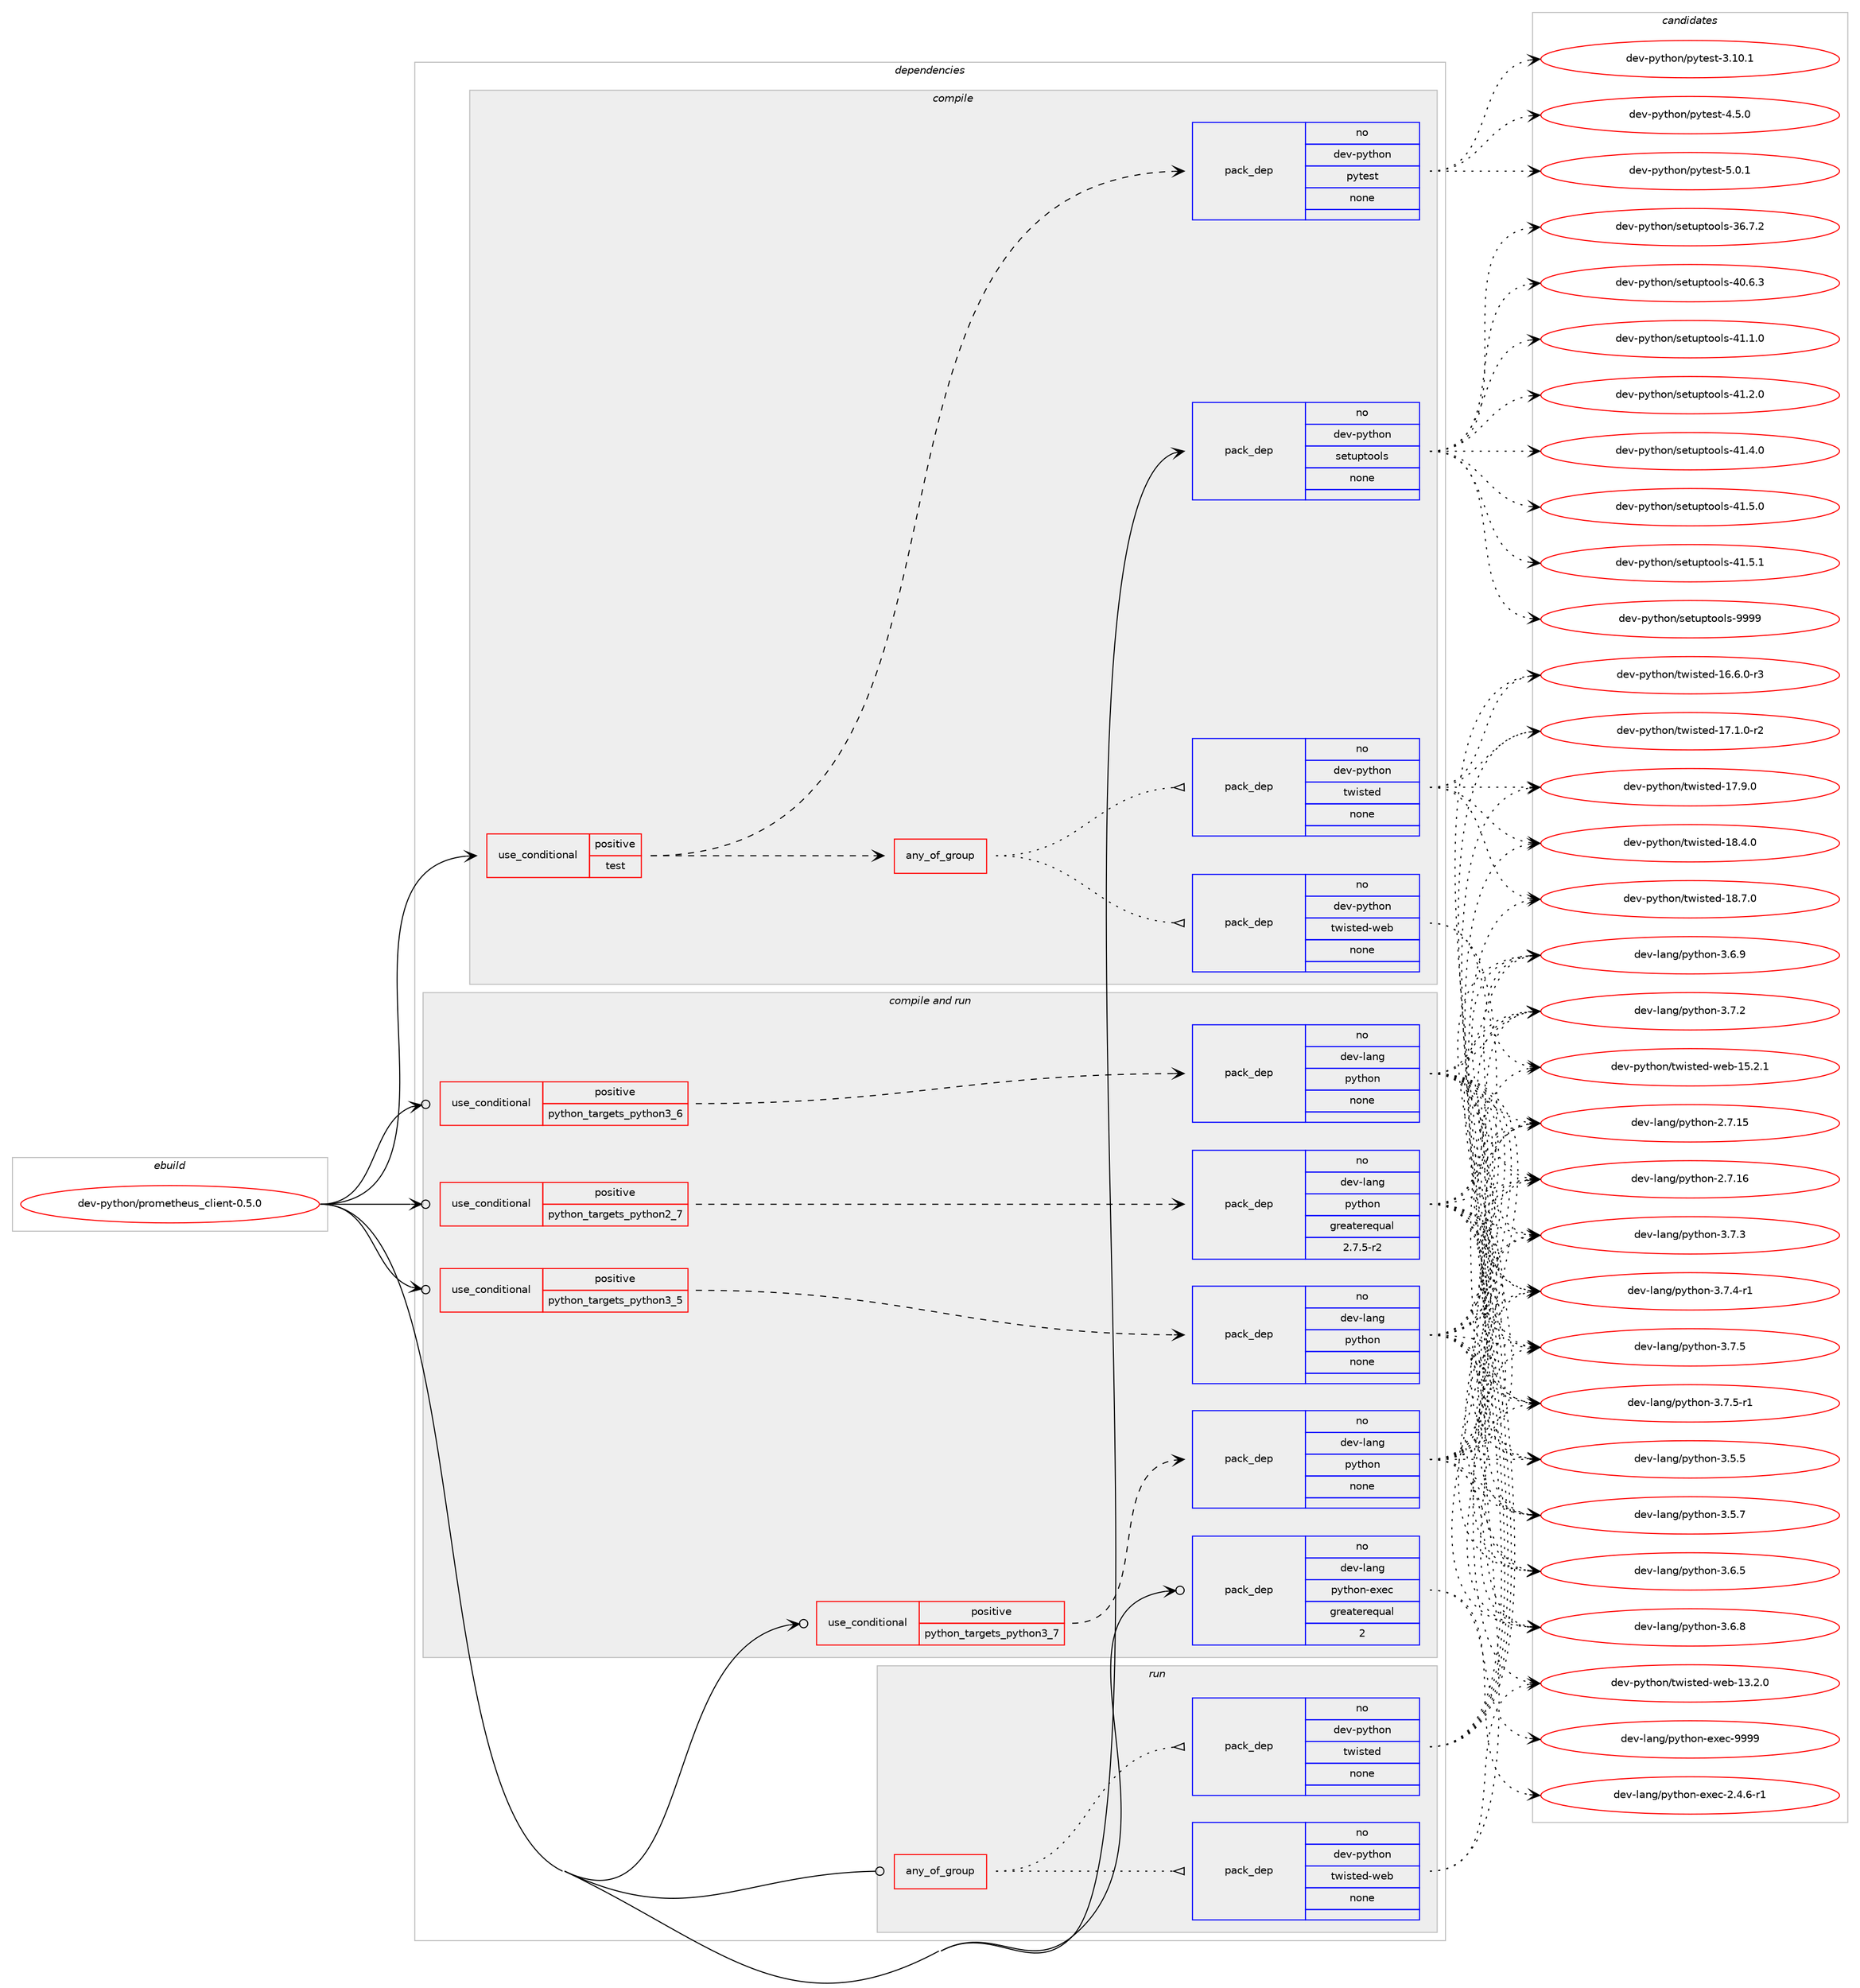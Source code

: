 digraph prolog {

# *************
# Graph options
# *************

newrank=true;
concentrate=true;
compound=true;
graph [rankdir=LR,fontname=Helvetica,fontsize=10,ranksep=1.5];#, ranksep=2.5, nodesep=0.2];
edge  [arrowhead=vee];
node  [fontname=Helvetica,fontsize=10];

# **********
# The ebuild
# **********

subgraph cluster_leftcol {
color=gray;
rank=same;
label=<<i>ebuild</i>>;
id [label="dev-python/prometheus_client-0.5.0", color=red, width=4, href="../dev-python/prometheus_client-0.5.0.svg"];
}

# ****************
# The dependencies
# ****************

subgraph cluster_midcol {
color=gray;
label=<<i>dependencies</i>>;
subgraph cluster_compile {
fillcolor="#eeeeee";
style=filled;
label=<<i>compile</i>>;
subgraph cond144912 {
dependency623017 [label=<<TABLE BORDER="0" CELLBORDER="1" CELLSPACING="0" CELLPADDING="4"><TR><TD ROWSPAN="3" CELLPADDING="10">use_conditional</TD></TR><TR><TD>positive</TD></TR><TR><TD>test</TD></TR></TABLE>>, shape=none, color=red];
subgraph any11467 {
dependency623018 [label=<<TABLE BORDER="0" CELLBORDER="1" CELLSPACING="0" CELLPADDING="4"><TR><TD CELLPADDING="10">any_of_group</TD></TR></TABLE>>, shape=none, color=red];subgraph pack466265 {
dependency623019 [label=<<TABLE BORDER="0" CELLBORDER="1" CELLSPACING="0" CELLPADDING="4" WIDTH="220"><TR><TD ROWSPAN="6" CELLPADDING="30">pack_dep</TD></TR><TR><TD WIDTH="110">no</TD></TR><TR><TD>dev-python</TD></TR><TR><TD>twisted</TD></TR><TR><TD>none</TD></TR><TR><TD></TD></TR></TABLE>>, shape=none, color=blue];
}
dependency623018:e -> dependency623019:w [weight=20,style="dotted",arrowhead="oinv"];
subgraph pack466266 {
dependency623020 [label=<<TABLE BORDER="0" CELLBORDER="1" CELLSPACING="0" CELLPADDING="4" WIDTH="220"><TR><TD ROWSPAN="6" CELLPADDING="30">pack_dep</TD></TR><TR><TD WIDTH="110">no</TD></TR><TR><TD>dev-python</TD></TR><TR><TD>twisted-web</TD></TR><TR><TD>none</TD></TR><TR><TD></TD></TR></TABLE>>, shape=none, color=blue];
}
dependency623018:e -> dependency623020:w [weight=20,style="dotted",arrowhead="oinv"];
}
dependency623017:e -> dependency623018:w [weight=20,style="dashed",arrowhead="vee"];
subgraph pack466267 {
dependency623021 [label=<<TABLE BORDER="0" CELLBORDER="1" CELLSPACING="0" CELLPADDING="4" WIDTH="220"><TR><TD ROWSPAN="6" CELLPADDING="30">pack_dep</TD></TR><TR><TD WIDTH="110">no</TD></TR><TR><TD>dev-python</TD></TR><TR><TD>pytest</TD></TR><TR><TD>none</TD></TR><TR><TD></TD></TR></TABLE>>, shape=none, color=blue];
}
dependency623017:e -> dependency623021:w [weight=20,style="dashed",arrowhead="vee"];
}
id:e -> dependency623017:w [weight=20,style="solid",arrowhead="vee"];
subgraph pack466268 {
dependency623022 [label=<<TABLE BORDER="0" CELLBORDER="1" CELLSPACING="0" CELLPADDING="4" WIDTH="220"><TR><TD ROWSPAN="6" CELLPADDING="30">pack_dep</TD></TR><TR><TD WIDTH="110">no</TD></TR><TR><TD>dev-python</TD></TR><TR><TD>setuptools</TD></TR><TR><TD>none</TD></TR><TR><TD></TD></TR></TABLE>>, shape=none, color=blue];
}
id:e -> dependency623022:w [weight=20,style="solid",arrowhead="vee"];
}
subgraph cluster_compileandrun {
fillcolor="#eeeeee";
style=filled;
label=<<i>compile and run</i>>;
subgraph cond144913 {
dependency623023 [label=<<TABLE BORDER="0" CELLBORDER="1" CELLSPACING="0" CELLPADDING="4"><TR><TD ROWSPAN="3" CELLPADDING="10">use_conditional</TD></TR><TR><TD>positive</TD></TR><TR><TD>python_targets_python2_7</TD></TR></TABLE>>, shape=none, color=red];
subgraph pack466269 {
dependency623024 [label=<<TABLE BORDER="0" CELLBORDER="1" CELLSPACING="0" CELLPADDING="4" WIDTH="220"><TR><TD ROWSPAN="6" CELLPADDING="30">pack_dep</TD></TR><TR><TD WIDTH="110">no</TD></TR><TR><TD>dev-lang</TD></TR><TR><TD>python</TD></TR><TR><TD>greaterequal</TD></TR><TR><TD>2.7.5-r2</TD></TR></TABLE>>, shape=none, color=blue];
}
dependency623023:e -> dependency623024:w [weight=20,style="dashed",arrowhead="vee"];
}
id:e -> dependency623023:w [weight=20,style="solid",arrowhead="odotvee"];
subgraph cond144914 {
dependency623025 [label=<<TABLE BORDER="0" CELLBORDER="1" CELLSPACING="0" CELLPADDING="4"><TR><TD ROWSPAN="3" CELLPADDING="10">use_conditional</TD></TR><TR><TD>positive</TD></TR><TR><TD>python_targets_python3_5</TD></TR></TABLE>>, shape=none, color=red];
subgraph pack466270 {
dependency623026 [label=<<TABLE BORDER="0" CELLBORDER="1" CELLSPACING="0" CELLPADDING="4" WIDTH="220"><TR><TD ROWSPAN="6" CELLPADDING="30">pack_dep</TD></TR><TR><TD WIDTH="110">no</TD></TR><TR><TD>dev-lang</TD></TR><TR><TD>python</TD></TR><TR><TD>none</TD></TR><TR><TD></TD></TR></TABLE>>, shape=none, color=blue];
}
dependency623025:e -> dependency623026:w [weight=20,style="dashed",arrowhead="vee"];
}
id:e -> dependency623025:w [weight=20,style="solid",arrowhead="odotvee"];
subgraph cond144915 {
dependency623027 [label=<<TABLE BORDER="0" CELLBORDER="1" CELLSPACING="0" CELLPADDING="4"><TR><TD ROWSPAN="3" CELLPADDING="10">use_conditional</TD></TR><TR><TD>positive</TD></TR><TR><TD>python_targets_python3_6</TD></TR></TABLE>>, shape=none, color=red];
subgraph pack466271 {
dependency623028 [label=<<TABLE BORDER="0" CELLBORDER="1" CELLSPACING="0" CELLPADDING="4" WIDTH="220"><TR><TD ROWSPAN="6" CELLPADDING="30">pack_dep</TD></TR><TR><TD WIDTH="110">no</TD></TR><TR><TD>dev-lang</TD></TR><TR><TD>python</TD></TR><TR><TD>none</TD></TR><TR><TD></TD></TR></TABLE>>, shape=none, color=blue];
}
dependency623027:e -> dependency623028:w [weight=20,style="dashed",arrowhead="vee"];
}
id:e -> dependency623027:w [weight=20,style="solid",arrowhead="odotvee"];
subgraph cond144916 {
dependency623029 [label=<<TABLE BORDER="0" CELLBORDER="1" CELLSPACING="0" CELLPADDING="4"><TR><TD ROWSPAN="3" CELLPADDING="10">use_conditional</TD></TR><TR><TD>positive</TD></TR><TR><TD>python_targets_python3_7</TD></TR></TABLE>>, shape=none, color=red];
subgraph pack466272 {
dependency623030 [label=<<TABLE BORDER="0" CELLBORDER="1" CELLSPACING="0" CELLPADDING="4" WIDTH="220"><TR><TD ROWSPAN="6" CELLPADDING="30">pack_dep</TD></TR><TR><TD WIDTH="110">no</TD></TR><TR><TD>dev-lang</TD></TR><TR><TD>python</TD></TR><TR><TD>none</TD></TR><TR><TD></TD></TR></TABLE>>, shape=none, color=blue];
}
dependency623029:e -> dependency623030:w [weight=20,style="dashed",arrowhead="vee"];
}
id:e -> dependency623029:w [weight=20,style="solid",arrowhead="odotvee"];
subgraph pack466273 {
dependency623031 [label=<<TABLE BORDER="0" CELLBORDER="1" CELLSPACING="0" CELLPADDING="4" WIDTH="220"><TR><TD ROWSPAN="6" CELLPADDING="30">pack_dep</TD></TR><TR><TD WIDTH="110">no</TD></TR><TR><TD>dev-lang</TD></TR><TR><TD>python-exec</TD></TR><TR><TD>greaterequal</TD></TR><TR><TD>2</TD></TR></TABLE>>, shape=none, color=blue];
}
id:e -> dependency623031:w [weight=20,style="solid",arrowhead="odotvee"];
}
subgraph cluster_run {
fillcolor="#eeeeee";
style=filled;
label=<<i>run</i>>;
subgraph any11468 {
dependency623032 [label=<<TABLE BORDER="0" CELLBORDER="1" CELLSPACING="0" CELLPADDING="4"><TR><TD CELLPADDING="10">any_of_group</TD></TR></TABLE>>, shape=none, color=red];subgraph pack466274 {
dependency623033 [label=<<TABLE BORDER="0" CELLBORDER="1" CELLSPACING="0" CELLPADDING="4" WIDTH="220"><TR><TD ROWSPAN="6" CELLPADDING="30">pack_dep</TD></TR><TR><TD WIDTH="110">no</TD></TR><TR><TD>dev-python</TD></TR><TR><TD>twisted</TD></TR><TR><TD>none</TD></TR><TR><TD></TD></TR></TABLE>>, shape=none, color=blue];
}
dependency623032:e -> dependency623033:w [weight=20,style="dotted",arrowhead="oinv"];
subgraph pack466275 {
dependency623034 [label=<<TABLE BORDER="0" CELLBORDER="1" CELLSPACING="0" CELLPADDING="4" WIDTH="220"><TR><TD ROWSPAN="6" CELLPADDING="30">pack_dep</TD></TR><TR><TD WIDTH="110">no</TD></TR><TR><TD>dev-python</TD></TR><TR><TD>twisted-web</TD></TR><TR><TD>none</TD></TR><TR><TD></TD></TR></TABLE>>, shape=none, color=blue];
}
dependency623032:e -> dependency623034:w [weight=20,style="dotted",arrowhead="oinv"];
}
id:e -> dependency623032:w [weight=20,style="solid",arrowhead="odot"];
}
}

# **************
# The candidates
# **************

subgraph cluster_choices {
rank=same;
color=gray;
label=<<i>candidates</i>>;

subgraph choice466265 {
color=black;
nodesep=1;
choice1001011184511212111610411111047116119105115116101100454954465446484511451 [label="dev-python/twisted-16.6.0-r3", color=red, width=4,href="../dev-python/twisted-16.6.0-r3.svg"];
choice1001011184511212111610411111047116119105115116101100454955464946484511450 [label="dev-python/twisted-17.1.0-r2", color=red, width=4,href="../dev-python/twisted-17.1.0-r2.svg"];
choice100101118451121211161041111104711611910511511610110045495546574648 [label="dev-python/twisted-17.9.0", color=red, width=4,href="../dev-python/twisted-17.9.0.svg"];
choice100101118451121211161041111104711611910511511610110045495646524648 [label="dev-python/twisted-18.4.0", color=red, width=4,href="../dev-python/twisted-18.4.0.svg"];
choice100101118451121211161041111104711611910511511610110045495646554648 [label="dev-python/twisted-18.7.0", color=red, width=4,href="../dev-python/twisted-18.7.0.svg"];
dependency623019:e -> choice1001011184511212111610411111047116119105115116101100454954465446484511451:w [style=dotted,weight="100"];
dependency623019:e -> choice1001011184511212111610411111047116119105115116101100454955464946484511450:w [style=dotted,weight="100"];
dependency623019:e -> choice100101118451121211161041111104711611910511511610110045495546574648:w [style=dotted,weight="100"];
dependency623019:e -> choice100101118451121211161041111104711611910511511610110045495646524648:w [style=dotted,weight="100"];
dependency623019:e -> choice100101118451121211161041111104711611910511511610110045495646554648:w [style=dotted,weight="100"];
}
subgraph choice466266 {
color=black;
nodesep=1;
choice1001011184511212111610411111047116119105115116101100451191019845495146504648 [label="dev-python/twisted-web-13.2.0", color=red, width=4,href="../dev-python/twisted-web-13.2.0.svg"];
choice1001011184511212111610411111047116119105115116101100451191019845495346504649 [label="dev-python/twisted-web-15.2.1", color=red, width=4,href="../dev-python/twisted-web-15.2.1.svg"];
dependency623020:e -> choice1001011184511212111610411111047116119105115116101100451191019845495146504648:w [style=dotted,weight="100"];
dependency623020:e -> choice1001011184511212111610411111047116119105115116101100451191019845495346504649:w [style=dotted,weight="100"];
}
subgraph choice466267 {
color=black;
nodesep=1;
choice100101118451121211161041111104711212111610111511645514649484649 [label="dev-python/pytest-3.10.1", color=red, width=4,href="../dev-python/pytest-3.10.1.svg"];
choice1001011184511212111610411111047112121116101115116455246534648 [label="dev-python/pytest-4.5.0", color=red, width=4,href="../dev-python/pytest-4.5.0.svg"];
choice1001011184511212111610411111047112121116101115116455346484649 [label="dev-python/pytest-5.0.1", color=red, width=4,href="../dev-python/pytest-5.0.1.svg"];
dependency623021:e -> choice100101118451121211161041111104711212111610111511645514649484649:w [style=dotted,weight="100"];
dependency623021:e -> choice1001011184511212111610411111047112121116101115116455246534648:w [style=dotted,weight="100"];
dependency623021:e -> choice1001011184511212111610411111047112121116101115116455346484649:w [style=dotted,weight="100"];
}
subgraph choice466268 {
color=black;
nodesep=1;
choice100101118451121211161041111104711510111611711211611111110811545515446554650 [label="dev-python/setuptools-36.7.2", color=red, width=4,href="../dev-python/setuptools-36.7.2.svg"];
choice100101118451121211161041111104711510111611711211611111110811545524846544651 [label="dev-python/setuptools-40.6.3", color=red, width=4,href="../dev-python/setuptools-40.6.3.svg"];
choice100101118451121211161041111104711510111611711211611111110811545524946494648 [label="dev-python/setuptools-41.1.0", color=red, width=4,href="../dev-python/setuptools-41.1.0.svg"];
choice100101118451121211161041111104711510111611711211611111110811545524946504648 [label="dev-python/setuptools-41.2.0", color=red, width=4,href="../dev-python/setuptools-41.2.0.svg"];
choice100101118451121211161041111104711510111611711211611111110811545524946524648 [label="dev-python/setuptools-41.4.0", color=red, width=4,href="../dev-python/setuptools-41.4.0.svg"];
choice100101118451121211161041111104711510111611711211611111110811545524946534648 [label="dev-python/setuptools-41.5.0", color=red, width=4,href="../dev-python/setuptools-41.5.0.svg"];
choice100101118451121211161041111104711510111611711211611111110811545524946534649 [label="dev-python/setuptools-41.5.1", color=red, width=4,href="../dev-python/setuptools-41.5.1.svg"];
choice10010111845112121116104111110471151011161171121161111111081154557575757 [label="dev-python/setuptools-9999", color=red, width=4,href="../dev-python/setuptools-9999.svg"];
dependency623022:e -> choice100101118451121211161041111104711510111611711211611111110811545515446554650:w [style=dotted,weight="100"];
dependency623022:e -> choice100101118451121211161041111104711510111611711211611111110811545524846544651:w [style=dotted,weight="100"];
dependency623022:e -> choice100101118451121211161041111104711510111611711211611111110811545524946494648:w [style=dotted,weight="100"];
dependency623022:e -> choice100101118451121211161041111104711510111611711211611111110811545524946504648:w [style=dotted,weight="100"];
dependency623022:e -> choice100101118451121211161041111104711510111611711211611111110811545524946524648:w [style=dotted,weight="100"];
dependency623022:e -> choice100101118451121211161041111104711510111611711211611111110811545524946534648:w [style=dotted,weight="100"];
dependency623022:e -> choice100101118451121211161041111104711510111611711211611111110811545524946534649:w [style=dotted,weight="100"];
dependency623022:e -> choice10010111845112121116104111110471151011161171121161111111081154557575757:w [style=dotted,weight="100"];
}
subgraph choice466269 {
color=black;
nodesep=1;
choice10010111845108971101034711212111610411111045504655464953 [label="dev-lang/python-2.7.15", color=red, width=4,href="../dev-lang/python-2.7.15.svg"];
choice10010111845108971101034711212111610411111045504655464954 [label="dev-lang/python-2.7.16", color=red, width=4,href="../dev-lang/python-2.7.16.svg"];
choice100101118451089711010347112121116104111110455146534653 [label="dev-lang/python-3.5.5", color=red, width=4,href="../dev-lang/python-3.5.5.svg"];
choice100101118451089711010347112121116104111110455146534655 [label="dev-lang/python-3.5.7", color=red, width=4,href="../dev-lang/python-3.5.7.svg"];
choice100101118451089711010347112121116104111110455146544653 [label="dev-lang/python-3.6.5", color=red, width=4,href="../dev-lang/python-3.6.5.svg"];
choice100101118451089711010347112121116104111110455146544656 [label="dev-lang/python-3.6.8", color=red, width=4,href="../dev-lang/python-3.6.8.svg"];
choice100101118451089711010347112121116104111110455146544657 [label="dev-lang/python-3.6.9", color=red, width=4,href="../dev-lang/python-3.6.9.svg"];
choice100101118451089711010347112121116104111110455146554650 [label="dev-lang/python-3.7.2", color=red, width=4,href="../dev-lang/python-3.7.2.svg"];
choice100101118451089711010347112121116104111110455146554651 [label="dev-lang/python-3.7.3", color=red, width=4,href="../dev-lang/python-3.7.3.svg"];
choice1001011184510897110103471121211161041111104551465546524511449 [label="dev-lang/python-3.7.4-r1", color=red, width=4,href="../dev-lang/python-3.7.4-r1.svg"];
choice100101118451089711010347112121116104111110455146554653 [label="dev-lang/python-3.7.5", color=red, width=4,href="../dev-lang/python-3.7.5.svg"];
choice1001011184510897110103471121211161041111104551465546534511449 [label="dev-lang/python-3.7.5-r1", color=red, width=4,href="../dev-lang/python-3.7.5-r1.svg"];
dependency623024:e -> choice10010111845108971101034711212111610411111045504655464953:w [style=dotted,weight="100"];
dependency623024:e -> choice10010111845108971101034711212111610411111045504655464954:w [style=dotted,weight="100"];
dependency623024:e -> choice100101118451089711010347112121116104111110455146534653:w [style=dotted,weight="100"];
dependency623024:e -> choice100101118451089711010347112121116104111110455146534655:w [style=dotted,weight="100"];
dependency623024:e -> choice100101118451089711010347112121116104111110455146544653:w [style=dotted,weight="100"];
dependency623024:e -> choice100101118451089711010347112121116104111110455146544656:w [style=dotted,weight="100"];
dependency623024:e -> choice100101118451089711010347112121116104111110455146544657:w [style=dotted,weight="100"];
dependency623024:e -> choice100101118451089711010347112121116104111110455146554650:w [style=dotted,weight="100"];
dependency623024:e -> choice100101118451089711010347112121116104111110455146554651:w [style=dotted,weight="100"];
dependency623024:e -> choice1001011184510897110103471121211161041111104551465546524511449:w [style=dotted,weight="100"];
dependency623024:e -> choice100101118451089711010347112121116104111110455146554653:w [style=dotted,weight="100"];
dependency623024:e -> choice1001011184510897110103471121211161041111104551465546534511449:w [style=dotted,weight="100"];
}
subgraph choice466270 {
color=black;
nodesep=1;
choice10010111845108971101034711212111610411111045504655464953 [label="dev-lang/python-2.7.15", color=red, width=4,href="../dev-lang/python-2.7.15.svg"];
choice10010111845108971101034711212111610411111045504655464954 [label="dev-lang/python-2.7.16", color=red, width=4,href="../dev-lang/python-2.7.16.svg"];
choice100101118451089711010347112121116104111110455146534653 [label="dev-lang/python-3.5.5", color=red, width=4,href="../dev-lang/python-3.5.5.svg"];
choice100101118451089711010347112121116104111110455146534655 [label="dev-lang/python-3.5.7", color=red, width=4,href="../dev-lang/python-3.5.7.svg"];
choice100101118451089711010347112121116104111110455146544653 [label="dev-lang/python-3.6.5", color=red, width=4,href="../dev-lang/python-3.6.5.svg"];
choice100101118451089711010347112121116104111110455146544656 [label="dev-lang/python-3.6.8", color=red, width=4,href="../dev-lang/python-3.6.8.svg"];
choice100101118451089711010347112121116104111110455146544657 [label="dev-lang/python-3.6.9", color=red, width=4,href="../dev-lang/python-3.6.9.svg"];
choice100101118451089711010347112121116104111110455146554650 [label="dev-lang/python-3.7.2", color=red, width=4,href="../dev-lang/python-3.7.2.svg"];
choice100101118451089711010347112121116104111110455146554651 [label="dev-lang/python-3.7.3", color=red, width=4,href="../dev-lang/python-3.7.3.svg"];
choice1001011184510897110103471121211161041111104551465546524511449 [label="dev-lang/python-3.7.4-r1", color=red, width=4,href="../dev-lang/python-3.7.4-r1.svg"];
choice100101118451089711010347112121116104111110455146554653 [label="dev-lang/python-3.7.5", color=red, width=4,href="../dev-lang/python-3.7.5.svg"];
choice1001011184510897110103471121211161041111104551465546534511449 [label="dev-lang/python-3.7.5-r1", color=red, width=4,href="../dev-lang/python-3.7.5-r1.svg"];
dependency623026:e -> choice10010111845108971101034711212111610411111045504655464953:w [style=dotted,weight="100"];
dependency623026:e -> choice10010111845108971101034711212111610411111045504655464954:w [style=dotted,weight="100"];
dependency623026:e -> choice100101118451089711010347112121116104111110455146534653:w [style=dotted,weight="100"];
dependency623026:e -> choice100101118451089711010347112121116104111110455146534655:w [style=dotted,weight="100"];
dependency623026:e -> choice100101118451089711010347112121116104111110455146544653:w [style=dotted,weight="100"];
dependency623026:e -> choice100101118451089711010347112121116104111110455146544656:w [style=dotted,weight="100"];
dependency623026:e -> choice100101118451089711010347112121116104111110455146544657:w [style=dotted,weight="100"];
dependency623026:e -> choice100101118451089711010347112121116104111110455146554650:w [style=dotted,weight="100"];
dependency623026:e -> choice100101118451089711010347112121116104111110455146554651:w [style=dotted,weight="100"];
dependency623026:e -> choice1001011184510897110103471121211161041111104551465546524511449:w [style=dotted,weight="100"];
dependency623026:e -> choice100101118451089711010347112121116104111110455146554653:w [style=dotted,weight="100"];
dependency623026:e -> choice1001011184510897110103471121211161041111104551465546534511449:w [style=dotted,weight="100"];
}
subgraph choice466271 {
color=black;
nodesep=1;
choice10010111845108971101034711212111610411111045504655464953 [label="dev-lang/python-2.7.15", color=red, width=4,href="../dev-lang/python-2.7.15.svg"];
choice10010111845108971101034711212111610411111045504655464954 [label="dev-lang/python-2.7.16", color=red, width=4,href="../dev-lang/python-2.7.16.svg"];
choice100101118451089711010347112121116104111110455146534653 [label="dev-lang/python-3.5.5", color=red, width=4,href="../dev-lang/python-3.5.5.svg"];
choice100101118451089711010347112121116104111110455146534655 [label="dev-lang/python-3.5.7", color=red, width=4,href="../dev-lang/python-3.5.7.svg"];
choice100101118451089711010347112121116104111110455146544653 [label="dev-lang/python-3.6.5", color=red, width=4,href="../dev-lang/python-3.6.5.svg"];
choice100101118451089711010347112121116104111110455146544656 [label="dev-lang/python-3.6.8", color=red, width=4,href="../dev-lang/python-3.6.8.svg"];
choice100101118451089711010347112121116104111110455146544657 [label="dev-lang/python-3.6.9", color=red, width=4,href="../dev-lang/python-3.6.9.svg"];
choice100101118451089711010347112121116104111110455146554650 [label="dev-lang/python-3.7.2", color=red, width=4,href="../dev-lang/python-3.7.2.svg"];
choice100101118451089711010347112121116104111110455146554651 [label="dev-lang/python-3.7.3", color=red, width=4,href="../dev-lang/python-3.7.3.svg"];
choice1001011184510897110103471121211161041111104551465546524511449 [label="dev-lang/python-3.7.4-r1", color=red, width=4,href="../dev-lang/python-3.7.4-r1.svg"];
choice100101118451089711010347112121116104111110455146554653 [label="dev-lang/python-3.7.5", color=red, width=4,href="../dev-lang/python-3.7.5.svg"];
choice1001011184510897110103471121211161041111104551465546534511449 [label="dev-lang/python-3.7.5-r1", color=red, width=4,href="../dev-lang/python-3.7.5-r1.svg"];
dependency623028:e -> choice10010111845108971101034711212111610411111045504655464953:w [style=dotted,weight="100"];
dependency623028:e -> choice10010111845108971101034711212111610411111045504655464954:w [style=dotted,weight="100"];
dependency623028:e -> choice100101118451089711010347112121116104111110455146534653:w [style=dotted,weight="100"];
dependency623028:e -> choice100101118451089711010347112121116104111110455146534655:w [style=dotted,weight="100"];
dependency623028:e -> choice100101118451089711010347112121116104111110455146544653:w [style=dotted,weight="100"];
dependency623028:e -> choice100101118451089711010347112121116104111110455146544656:w [style=dotted,weight="100"];
dependency623028:e -> choice100101118451089711010347112121116104111110455146544657:w [style=dotted,weight="100"];
dependency623028:e -> choice100101118451089711010347112121116104111110455146554650:w [style=dotted,weight="100"];
dependency623028:e -> choice100101118451089711010347112121116104111110455146554651:w [style=dotted,weight="100"];
dependency623028:e -> choice1001011184510897110103471121211161041111104551465546524511449:w [style=dotted,weight="100"];
dependency623028:e -> choice100101118451089711010347112121116104111110455146554653:w [style=dotted,weight="100"];
dependency623028:e -> choice1001011184510897110103471121211161041111104551465546534511449:w [style=dotted,weight="100"];
}
subgraph choice466272 {
color=black;
nodesep=1;
choice10010111845108971101034711212111610411111045504655464953 [label="dev-lang/python-2.7.15", color=red, width=4,href="../dev-lang/python-2.7.15.svg"];
choice10010111845108971101034711212111610411111045504655464954 [label="dev-lang/python-2.7.16", color=red, width=4,href="../dev-lang/python-2.7.16.svg"];
choice100101118451089711010347112121116104111110455146534653 [label="dev-lang/python-3.5.5", color=red, width=4,href="../dev-lang/python-3.5.5.svg"];
choice100101118451089711010347112121116104111110455146534655 [label="dev-lang/python-3.5.7", color=red, width=4,href="../dev-lang/python-3.5.7.svg"];
choice100101118451089711010347112121116104111110455146544653 [label="dev-lang/python-3.6.5", color=red, width=4,href="../dev-lang/python-3.6.5.svg"];
choice100101118451089711010347112121116104111110455146544656 [label="dev-lang/python-3.6.8", color=red, width=4,href="../dev-lang/python-3.6.8.svg"];
choice100101118451089711010347112121116104111110455146544657 [label="dev-lang/python-3.6.9", color=red, width=4,href="../dev-lang/python-3.6.9.svg"];
choice100101118451089711010347112121116104111110455146554650 [label="dev-lang/python-3.7.2", color=red, width=4,href="../dev-lang/python-3.7.2.svg"];
choice100101118451089711010347112121116104111110455146554651 [label="dev-lang/python-3.7.3", color=red, width=4,href="../dev-lang/python-3.7.3.svg"];
choice1001011184510897110103471121211161041111104551465546524511449 [label="dev-lang/python-3.7.4-r1", color=red, width=4,href="../dev-lang/python-3.7.4-r1.svg"];
choice100101118451089711010347112121116104111110455146554653 [label="dev-lang/python-3.7.5", color=red, width=4,href="../dev-lang/python-3.7.5.svg"];
choice1001011184510897110103471121211161041111104551465546534511449 [label="dev-lang/python-3.7.5-r1", color=red, width=4,href="../dev-lang/python-3.7.5-r1.svg"];
dependency623030:e -> choice10010111845108971101034711212111610411111045504655464953:w [style=dotted,weight="100"];
dependency623030:e -> choice10010111845108971101034711212111610411111045504655464954:w [style=dotted,weight="100"];
dependency623030:e -> choice100101118451089711010347112121116104111110455146534653:w [style=dotted,weight="100"];
dependency623030:e -> choice100101118451089711010347112121116104111110455146534655:w [style=dotted,weight="100"];
dependency623030:e -> choice100101118451089711010347112121116104111110455146544653:w [style=dotted,weight="100"];
dependency623030:e -> choice100101118451089711010347112121116104111110455146544656:w [style=dotted,weight="100"];
dependency623030:e -> choice100101118451089711010347112121116104111110455146544657:w [style=dotted,weight="100"];
dependency623030:e -> choice100101118451089711010347112121116104111110455146554650:w [style=dotted,weight="100"];
dependency623030:e -> choice100101118451089711010347112121116104111110455146554651:w [style=dotted,weight="100"];
dependency623030:e -> choice1001011184510897110103471121211161041111104551465546524511449:w [style=dotted,weight="100"];
dependency623030:e -> choice100101118451089711010347112121116104111110455146554653:w [style=dotted,weight="100"];
dependency623030:e -> choice1001011184510897110103471121211161041111104551465546534511449:w [style=dotted,weight="100"];
}
subgraph choice466273 {
color=black;
nodesep=1;
choice10010111845108971101034711212111610411111045101120101994550465246544511449 [label="dev-lang/python-exec-2.4.6-r1", color=red, width=4,href="../dev-lang/python-exec-2.4.6-r1.svg"];
choice10010111845108971101034711212111610411111045101120101994557575757 [label="dev-lang/python-exec-9999", color=red, width=4,href="../dev-lang/python-exec-9999.svg"];
dependency623031:e -> choice10010111845108971101034711212111610411111045101120101994550465246544511449:w [style=dotted,weight="100"];
dependency623031:e -> choice10010111845108971101034711212111610411111045101120101994557575757:w [style=dotted,weight="100"];
}
subgraph choice466274 {
color=black;
nodesep=1;
choice1001011184511212111610411111047116119105115116101100454954465446484511451 [label="dev-python/twisted-16.6.0-r3", color=red, width=4,href="../dev-python/twisted-16.6.0-r3.svg"];
choice1001011184511212111610411111047116119105115116101100454955464946484511450 [label="dev-python/twisted-17.1.0-r2", color=red, width=4,href="../dev-python/twisted-17.1.0-r2.svg"];
choice100101118451121211161041111104711611910511511610110045495546574648 [label="dev-python/twisted-17.9.0", color=red, width=4,href="../dev-python/twisted-17.9.0.svg"];
choice100101118451121211161041111104711611910511511610110045495646524648 [label="dev-python/twisted-18.4.0", color=red, width=4,href="../dev-python/twisted-18.4.0.svg"];
choice100101118451121211161041111104711611910511511610110045495646554648 [label="dev-python/twisted-18.7.0", color=red, width=4,href="../dev-python/twisted-18.7.0.svg"];
dependency623033:e -> choice1001011184511212111610411111047116119105115116101100454954465446484511451:w [style=dotted,weight="100"];
dependency623033:e -> choice1001011184511212111610411111047116119105115116101100454955464946484511450:w [style=dotted,weight="100"];
dependency623033:e -> choice100101118451121211161041111104711611910511511610110045495546574648:w [style=dotted,weight="100"];
dependency623033:e -> choice100101118451121211161041111104711611910511511610110045495646524648:w [style=dotted,weight="100"];
dependency623033:e -> choice100101118451121211161041111104711611910511511610110045495646554648:w [style=dotted,weight="100"];
}
subgraph choice466275 {
color=black;
nodesep=1;
choice1001011184511212111610411111047116119105115116101100451191019845495146504648 [label="dev-python/twisted-web-13.2.0", color=red, width=4,href="../dev-python/twisted-web-13.2.0.svg"];
choice1001011184511212111610411111047116119105115116101100451191019845495346504649 [label="dev-python/twisted-web-15.2.1", color=red, width=4,href="../dev-python/twisted-web-15.2.1.svg"];
dependency623034:e -> choice1001011184511212111610411111047116119105115116101100451191019845495146504648:w [style=dotted,weight="100"];
dependency623034:e -> choice1001011184511212111610411111047116119105115116101100451191019845495346504649:w [style=dotted,weight="100"];
}
}

}
